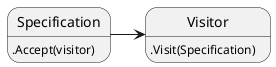 @startuml

Visitor :.Visit(Specification)
Specification :.Accept(visitor)

Specification -> Visitor

@enduml